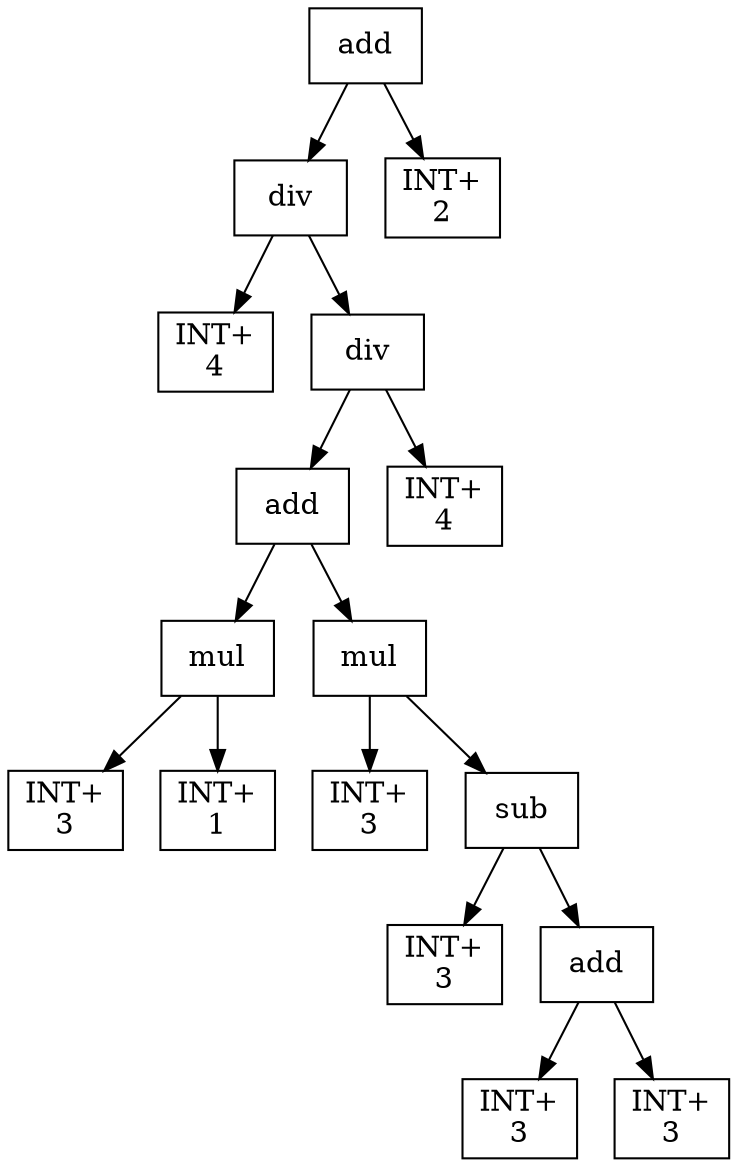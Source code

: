 digraph expr {
  node [shape=box];
  n1 [label="add"];
  n2 [label="div"];
  n3 [label="INT+\n4"];
  n4 [label="div"];
  n5 [label="add"];
  n6 [label="mul"];
  n7 [label="INT+\n3"];
  n8 [label="INT+\n1"];
  n6 -> n7;
  n6 -> n8;
  n9 [label="mul"];
  n10 [label="INT+\n3"];
  n11 [label="sub"];
  n12 [label="INT+\n3"];
  n13 [label="add"];
  n14 [label="INT+\n3"];
  n15 [label="INT+\n3"];
  n13 -> n14;
  n13 -> n15;
  n11 -> n12;
  n11 -> n13;
  n9 -> n10;
  n9 -> n11;
  n5 -> n6;
  n5 -> n9;
  n16 [label="INT+\n4"];
  n4 -> n5;
  n4 -> n16;
  n2 -> n3;
  n2 -> n4;
  n17 [label="INT+\n2"];
  n1 -> n2;
  n1 -> n17;
}